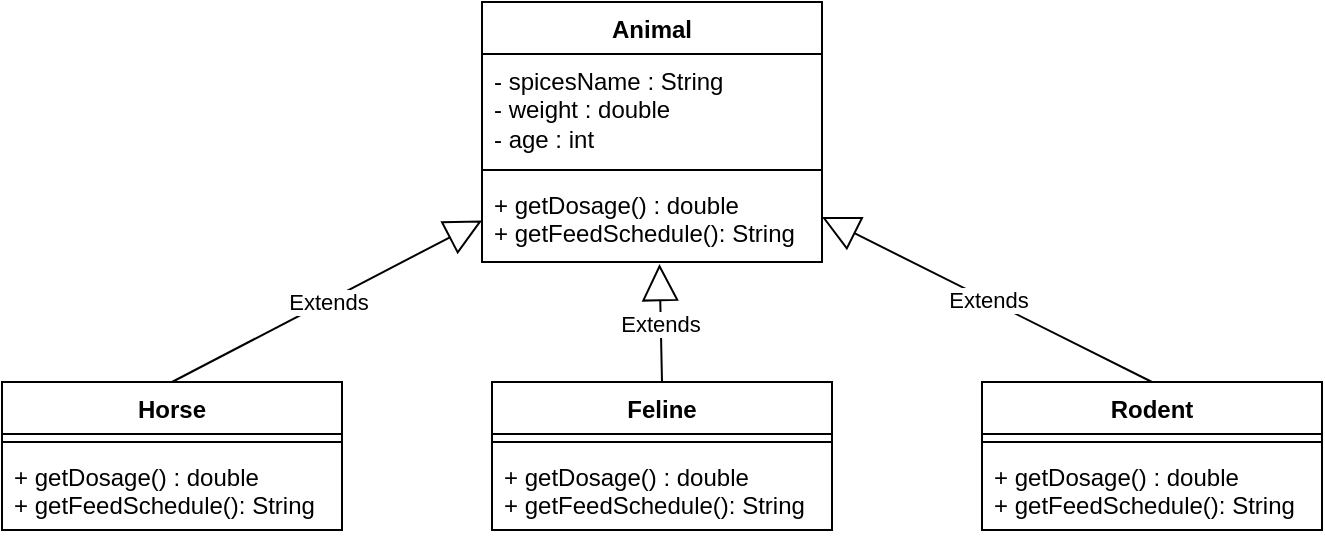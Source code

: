 <mxfile version="24.7.12">
  <diagram name="Page-1" id="BRNHqzJtnlRjZexwYGSW">
    <mxGraphModel dx="1050" dy="565" grid="1" gridSize="10" guides="1" tooltips="1" connect="1" arrows="1" fold="1" page="1" pageScale="1" pageWidth="827" pageHeight="1169" math="0" shadow="0">
      <root>
        <mxCell id="0" />
        <mxCell id="1" parent="0" />
        <mxCell id="FHw-kMX_YsP2stMgHgjQ-1" value="Animal" style="swimlane;fontStyle=1;align=center;verticalAlign=top;childLayout=stackLayout;horizontal=1;startSize=26;horizontalStack=0;resizeParent=1;resizeParentMax=0;resizeLast=0;collapsible=1;marginBottom=0;whiteSpace=wrap;html=1;" vertex="1" parent="1">
          <mxGeometry x="350" y="50" width="170" height="130" as="geometry" />
        </mxCell>
        <mxCell id="FHw-kMX_YsP2stMgHgjQ-2" value="- spicesName : String&lt;div&gt;- weight : double&lt;/div&gt;&lt;div&gt;- age : int&lt;/div&gt;" style="text;strokeColor=none;fillColor=none;align=left;verticalAlign=top;spacingLeft=4;spacingRight=4;overflow=hidden;rotatable=0;points=[[0,0.5],[1,0.5]];portConstraint=eastwest;whiteSpace=wrap;html=1;" vertex="1" parent="FHw-kMX_YsP2stMgHgjQ-1">
          <mxGeometry y="26" width="170" height="54" as="geometry" />
        </mxCell>
        <mxCell id="FHw-kMX_YsP2stMgHgjQ-3" value="" style="line;strokeWidth=1;fillColor=none;align=left;verticalAlign=middle;spacingTop=-1;spacingLeft=3;spacingRight=3;rotatable=0;labelPosition=right;points=[];portConstraint=eastwest;strokeColor=inherit;" vertex="1" parent="FHw-kMX_YsP2stMgHgjQ-1">
          <mxGeometry y="80" width="170" height="8" as="geometry" />
        </mxCell>
        <mxCell id="FHw-kMX_YsP2stMgHgjQ-4" value="&lt;div&gt;+ getDosage() : double&lt;/div&gt;&lt;div&gt;+ getFeedSchedule(): String&lt;/div&gt;" style="text;strokeColor=none;fillColor=none;align=left;verticalAlign=top;spacingLeft=4;spacingRight=4;overflow=hidden;rotatable=0;points=[[0,0.5],[1,0.5]];portConstraint=eastwest;whiteSpace=wrap;html=1;" vertex="1" parent="FHw-kMX_YsP2stMgHgjQ-1">
          <mxGeometry y="88" width="170" height="42" as="geometry" />
        </mxCell>
        <mxCell id="FHw-kMX_YsP2stMgHgjQ-5" value="Horse" style="swimlane;fontStyle=1;align=center;verticalAlign=top;childLayout=stackLayout;horizontal=1;startSize=26;horizontalStack=0;resizeParent=1;resizeParentMax=0;resizeLast=0;collapsible=1;marginBottom=0;whiteSpace=wrap;html=1;" vertex="1" parent="1">
          <mxGeometry x="110" y="240" width="170" height="74" as="geometry" />
        </mxCell>
        <mxCell id="FHw-kMX_YsP2stMgHgjQ-7" value="" style="line;strokeWidth=1;fillColor=none;align=left;verticalAlign=middle;spacingTop=-1;spacingLeft=3;spacingRight=3;rotatable=0;labelPosition=right;points=[];portConstraint=eastwest;strokeColor=inherit;" vertex="1" parent="FHw-kMX_YsP2stMgHgjQ-5">
          <mxGeometry y="26" width="170" height="8" as="geometry" />
        </mxCell>
        <mxCell id="FHw-kMX_YsP2stMgHgjQ-8" value="&lt;div&gt;+ getDosage() : double&lt;/div&gt;&lt;div&gt;+ getFeedSchedule(): String&lt;/div&gt;" style="text;strokeColor=none;fillColor=none;align=left;verticalAlign=top;spacingLeft=4;spacingRight=4;overflow=hidden;rotatable=0;points=[[0,0.5],[1,0.5]];portConstraint=eastwest;whiteSpace=wrap;html=1;" vertex="1" parent="FHw-kMX_YsP2stMgHgjQ-5">
          <mxGeometry y="34" width="170" height="40" as="geometry" />
        </mxCell>
        <mxCell id="FHw-kMX_YsP2stMgHgjQ-9" value="Feline" style="swimlane;fontStyle=1;align=center;verticalAlign=top;childLayout=stackLayout;horizontal=1;startSize=26;horizontalStack=0;resizeParent=1;resizeParentMax=0;resizeLast=0;collapsible=1;marginBottom=0;whiteSpace=wrap;html=1;" vertex="1" parent="1">
          <mxGeometry x="355" y="240" width="170" height="74" as="geometry" />
        </mxCell>
        <mxCell id="FHw-kMX_YsP2stMgHgjQ-11" value="" style="line;strokeWidth=1;fillColor=none;align=left;verticalAlign=middle;spacingTop=-1;spacingLeft=3;spacingRight=3;rotatable=0;labelPosition=right;points=[];portConstraint=eastwest;strokeColor=inherit;" vertex="1" parent="FHw-kMX_YsP2stMgHgjQ-9">
          <mxGeometry y="26" width="170" height="8" as="geometry" />
        </mxCell>
        <mxCell id="FHw-kMX_YsP2stMgHgjQ-12" value="&lt;div&gt;+ getDosage() : double&lt;/div&gt;&lt;div&gt;+ getFeedSchedule(): String&lt;/div&gt;" style="text;strokeColor=none;fillColor=none;align=left;verticalAlign=top;spacingLeft=4;spacingRight=4;overflow=hidden;rotatable=0;points=[[0,0.5],[1,0.5]];portConstraint=eastwest;whiteSpace=wrap;html=1;" vertex="1" parent="FHw-kMX_YsP2stMgHgjQ-9">
          <mxGeometry y="34" width="170" height="40" as="geometry" />
        </mxCell>
        <mxCell id="FHw-kMX_YsP2stMgHgjQ-13" value="Rodent" style="swimlane;fontStyle=1;align=center;verticalAlign=top;childLayout=stackLayout;horizontal=1;startSize=26;horizontalStack=0;resizeParent=1;resizeParentMax=0;resizeLast=0;collapsible=1;marginBottom=0;whiteSpace=wrap;html=1;" vertex="1" parent="1">
          <mxGeometry x="600" y="240" width="170" height="74" as="geometry" />
        </mxCell>
        <mxCell id="FHw-kMX_YsP2stMgHgjQ-15" value="" style="line;strokeWidth=1;fillColor=none;align=left;verticalAlign=middle;spacingTop=-1;spacingLeft=3;spacingRight=3;rotatable=0;labelPosition=right;points=[];portConstraint=eastwest;strokeColor=inherit;" vertex="1" parent="FHw-kMX_YsP2stMgHgjQ-13">
          <mxGeometry y="26" width="170" height="8" as="geometry" />
        </mxCell>
        <mxCell id="FHw-kMX_YsP2stMgHgjQ-16" value="&lt;div&gt;+ getDosage() : double&lt;/div&gt;&lt;div&gt;+ getFeedSchedule(): String&lt;/div&gt;" style="text;strokeColor=none;fillColor=none;align=left;verticalAlign=top;spacingLeft=4;spacingRight=4;overflow=hidden;rotatable=0;points=[[0,0.5],[1,0.5]];portConstraint=eastwest;whiteSpace=wrap;html=1;" vertex="1" parent="FHw-kMX_YsP2stMgHgjQ-13">
          <mxGeometry y="34" width="170" height="40" as="geometry" />
        </mxCell>
        <mxCell id="FHw-kMX_YsP2stMgHgjQ-21" value="Extends" style="endArrow=block;endSize=16;endFill=0;html=1;rounded=0;exitX=0.5;exitY=0;exitDx=0;exitDy=0;" edge="1" parent="1" source="FHw-kMX_YsP2stMgHgjQ-5" target="FHw-kMX_YsP2stMgHgjQ-1">
          <mxGeometry width="160" relative="1" as="geometry">
            <mxPoint x="260" y="190" as="sourcePoint" />
            <mxPoint x="300" y="130" as="targetPoint" />
          </mxGeometry>
        </mxCell>
        <mxCell id="FHw-kMX_YsP2stMgHgjQ-22" value="Extends" style="endArrow=block;endSize=16;endFill=0;html=1;rounded=0;exitX=0.5;exitY=0;exitDx=0;exitDy=0;entryX=0.522;entryY=1.024;entryDx=0;entryDy=0;entryPerimeter=0;" edge="1" parent="1" source="FHw-kMX_YsP2stMgHgjQ-9" target="FHw-kMX_YsP2stMgHgjQ-4">
          <mxGeometry width="160" relative="1" as="geometry">
            <mxPoint x="400" y="210" as="sourcePoint" />
            <mxPoint x="490" y="210" as="targetPoint" />
          </mxGeometry>
        </mxCell>
        <mxCell id="FHw-kMX_YsP2stMgHgjQ-23" value="Extends" style="endArrow=block;endSize=16;endFill=0;html=1;rounded=0;exitX=0.5;exitY=0;exitDx=0;exitDy=0;" edge="1" parent="1" source="FHw-kMX_YsP2stMgHgjQ-13" target="FHw-kMX_YsP2stMgHgjQ-1">
          <mxGeometry width="160" relative="1" as="geometry">
            <mxPoint x="680" y="190" as="sourcePoint" />
            <mxPoint x="490" y="290" as="targetPoint" />
          </mxGeometry>
        </mxCell>
      </root>
    </mxGraphModel>
  </diagram>
</mxfile>
